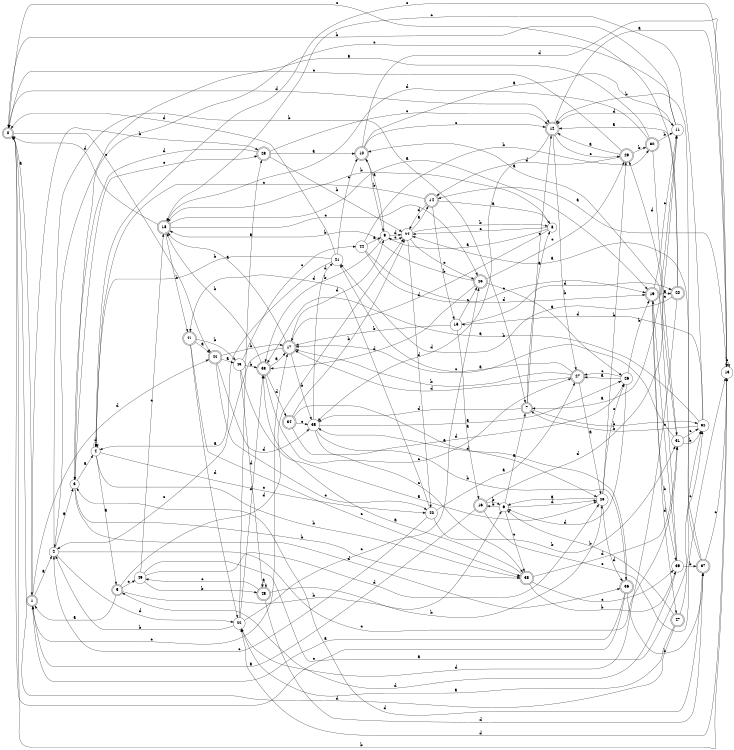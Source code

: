 digraph n39_8 {
__start0 [label="" shape="none"];

rankdir=LR;
size="8,5";

s0 [style="rounded,filled", color="black", fillcolor="white" shape="doublecircle", label="0"];
s1 [style="rounded,filled", color="black", fillcolor="white" shape="doublecircle", label="1"];
s2 [style="filled", color="black", fillcolor="white" shape="circle", label="2"];
s3 [style="filled", color="black", fillcolor="white" shape="circle", label="3"];
s4 [style="filled", color="black", fillcolor="white" shape="circle", label="4"];
s5 [style="rounded,filled", color="black", fillcolor="white" shape="doublecircle", label="5"];
s6 [style="filled", color="black", fillcolor="white" shape="circle", label="6"];
s7 [style="rounded,filled", color="black", fillcolor="white" shape="doublecircle", label="7"];
s8 [style="filled", color="black", fillcolor="white" shape="circle", label="8"];
s9 [style="filled", color="black", fillcolor="white" shape="circle", label="9"];
s10 [style="rounded,filled", color="black", fillcolor="white" shape="doublecircle", label="10"];
s11 [style="filled", color="black", fillcolor="white" shape="circle", label="11"];
s12 [style="rounded,filled", color="black", fillcolor="white" shape="doublecircle", label="12"];
s13 [style="filled", color="black", fillcolor="white" shape="circle", label="13"];
s14 [style="rounded,filled", color="black", fillcolor="white" shape="doublecircle", label="14"];
s15 [style="filled", color="black", fillcolor="white" shape="circle", label="15"];
s16 [style="rounded,filled", color="black", fillcolor="white" shape="doublecircle", label="16"];
s17 [style="rounded,filled", color="black", fillcolor="white" shape="doublecircle", label="17"];
s18 [style="rounded,filled", color="black", fillcolor="white" shape="doublecircle", label="18"];
s19 [style="rounded,filled", color="black", fillcolor="white" shape="doublecircle", label="19"];
s20 [style="rounded,filled", color="black", fillcolor="white" shape="doublecircle", label="20"];
s21 [style="filled", color="black", fillcolor="white" shape="circle", label="21"];
s22 [style="filled", color="black", fillcolor="white" shape="circle", label="22"];
s23 [style="rounded,filled", color="black", fillcolor="white" shape="doublecircle", label="23"];
s24 [style="filled", color="black", fillcolor="white" shape="circle", label="24"];
s25 [style="rounded,filled", color="black", fillcolor="white" shape="doublecircle", label="25"];
s26 [style="filled", color="black", fillcolor="white" shape="circle", label="26"];
s27 [style="rounded,filled", color="black", fillcolor="white" shape="doublecircle", label="27"];
s28 [style="filled", color="black", fillcolor="white" shape="circle", label="28"];
s29 [style="rounded,filled", color="black", fillcolor="white" shape="doublecircle", label="29"];
s30 [style="rounded,filled", color="black", fillcolor="white" shape="doublecircle", label="30"];
s31 [style="filled", color="black", fillcolor="white" shape="circle", label="31"];
s32 [style="filled", color="black", fillcolor="white" shape="circle", label="32"];
s33 [style="rounded,filled", color="black", fillcolor="white" shape="doublecircle", label="33"];
s34 [style="rounded,filled", color="black", fillcolor="white" shape="doublecircle", label="34"];
s35 [style="filled", color="black", fillcolor="white" shape="circle", label="35"];
s36 [style="rounded,filled", color="black", fillcolor="white" shape="doublecircle", label="36"];
s37 [style="rounded,filled", color="black", fillcolor="white" shape="doublecircle", label="37"];
s38 [style="rounded,filled", color="black", fillcolor="white" shape="doublecircle", label="38"];
s39 [style="filled", color="black", fillcolor="white" shape="circle", label="39"];
s40 [style="filled", color="black", fillcolor="white" shape="circle", label="40"];
s41 [style="rounded,filled", color="black", fillcolor="white" shape="doublecircle", label="41"];
s42 [style="rounded,filled", color="black", fillcolor="white" shape="doublecircle", label="42"];
s43 [style="filled", color="black", fillcolor="white" shape="circle", label="43"];
s44 [style="filled", color="black", fillcolor="white" shape="circle", label="44"];
s45 [style="rounded,filled", color="black", fillcolor="white" shape="doublecircle", label="45"];
s46 [style="filled", color="black", fillcolor="white" shape="circle", label="46"];
s47 [style="rounded,filled", color="black", fillcolor="white" shape="doublecircle", label="47"];
s0 -> s1 [label="a"];
s0 -> s13 [label="b"];
s0 -> s42 [label="c"];
s0 -> s12 [label="d"];
s1 -> s2 [label="a"];
s1 -> s23 [label="b"];
s1 -> s17 [label="c"];
s1 -> s42 [label="d"];
s2 -> s3 [label="a"];
s2 -> s7 [label="b"];
s2 -> s31 [label="c"];
s2 -> s22 [label="d"];
s3 -> s4 [label="a"];
s3 -> s38 [label="b"];
s3 -> s23 [label="c"];
s3 -> s36 [label="d"];
s4 -> s5 [label="a"];
s4 -> s38 [label="b"];
s4 -> s40 [label="c"];
s4 -> s4 [label="d"];
s5 -> s1 [label="a"];
s5 -> s6 [label="b"];
s5 -> s46 [label="c"];
s5 -> s24 [label="d"];
s6 -> s7 [label="a"];
s6 -> s16 [label="b"];
s6 -> s38 [label="c"];
s6 -> s28 [label="d"];
s7 -> s8 [label="a"];
s7 -> s32 [label="b"];
s7 -> s12 [label="c"];
s7 -> s35 [label="d"];
s8 -> s9 [label="a"];
s8 -> s18 [label="b"];
s8 -> s24 [label="c"];
s8 -> s17 [label="d"];
s9 -> s10 [label="a"];
s9 -> s33 [label="b"];
s9 -> s24 [label="c"];
s9 -> s24 [label="d"];
s10 -> s11 [label="a"];
s10 -> s9 [label="b"];
s10 -> s12 [label="c"];
s10 -> s13 [label="d"];
s11 -> s7 [label="a"];
s11 -> s0 [label="b"];
s11 -> s3 [label="c"];
s11 -> s12 [label="d"];
s12 -> s13 [label="a"];
s12 -> s27 [label="b"];
s12 -> s29 [label="c"];
s12 -> s35 [label="d"];
s13 -> s14 [label="a"];
s13 -> s13 [label="b"];
s13 -> s4 [label="c"];
s13 -> s22 [label="d"];
s14 -> s8 [label="a"];
s14 -> s15 [label="b"];
s14 -> s4 [label="c"];
s14 -> s24 [label="d"];
s15 -> s16 [label="a"];
s15 -> s17 [label="b"];
s15 -> s25 [label="c"];
s15 -> s20 [label="d"];
s16 -> s1 [label="a"];
s16 -> s6 [label="b"];
s16 -> s13 [label="c"];
s16 -> s11 [label="d"];
s17 -> s18 [label="a"];
s17 -> s35 [label="b"];
s17 -> s2 [label="c"];
s17 -> s9 [label="d"];
s18 -> s19 [label="a"];
s18 -> s41 [label="b"];
s18 -> s25 [label="c"];
s18 -> s0 [label="d"];
s19 -> s20 [label="a"];
s19 -> s39 [label="b"];
s19 -> s11 [label="c"];
s19 -> s47 [label="d"];
s20 -> s12 [label="a"];
s20 -> s21 [label="b"];
s20 -> s0 [label="c"];
s20 -> s22 [label="d"];
s21 -> s4 [label="a"];
s21 -> s4 [label="b"];
s21 -> s10 [label="c"];
s21 -> s0 [label="d"];
s22 -> s23 [label="a"];
s22 -> s2 [label="b"];
s22 -> s25 [label="c"];
s22 -> s33 [label="d"];
s23 -> s10 [label="a"];
s23 -> s24 [label="b"];
s23 -> s12 [label="c"];
s23 -> s3 [label="d"];
s24 -> s14 [label="a"];
s24 -> s8 [label="b"];
s24 -> s25 [label="c"];
s24 -> s40 [label="d"];
s25 -> s26 [label="a"];
s25 -> s18 [label="b"];
s25 -> s29 [label="c"];
s25 -> s33 [label="d"];
s26 -> s27 [label="a"];
s26 -> s19 [label="b"];
s26 -> s27 [label="c"];
s26 -> s6 [label="d"];
s27 -> s28 [label="a"];
s27 -> s17 [label="b"];
s27 -> s21 [label="c"];
s27 -> s17 [label="d"];
s28 -> s6 [label="a"];
s28 -> s29 [label="b"];
s28 -> s26 [label="c"];
s28 -> s36 [label="d"];
s29 -> s12 [label="a"];
s29 -> s30 [label="b"];
s29 -> s0 [label="c"];
s29 -> s14 [label="d"];
s30 -> s2 [label="a"];
s30 -> s11 [label="b"];
s30 -> s31 [label="c"];
s30 -> s18 [label="d"];
s31 -> s17 [label="a"];
s31 -> s32 [label="b"];
s31 -> s32 [label="c"];
s31 -> s29 [label="d"];
s32 -> s33 [label="a"];
s32 -> s7 [label="b"];
s32 -> s18 [label="c"];
s32 -> s15 [label="d"];
s33 -> s17 [label="a"];
s33 -> s18 [label="b"];
s33 -> s27 [label="c"];
s33 -> s34 [label="d"];
s34 -> s28 [label="a"];
s34 -> s24 [label="b"];
s34 -> s35 [label="c"];
s34 -> s26 [label="d"];
s35 -> s26 [label="a"];
s35 -> s36 [label="b"];
s35 -> s38 [label="c"];
s35 -> s21 [label="d"];
s36 -> s1 [label="a"];
s36 -> s37 [label="b"];
s36 -> s0 [label="c"];
s36 -> s35 [label="d"];
s37 -> s24 [label="a"];
s37 -> s12 [label="b"];
s37 -> s13 [label="c"];
s37 -> s3 [label="d"];
s38 -> s33 [label="a"];
s38 -> s39 [label="b"];
s38 -> s39 [label="c"];
s38 -> s31 [label="d"];
s39 -> s10 [label="a"];
s39 -> s37 [label="b"];
s39 -> s19 [label="c"];
s39 -> s5 [label="d"];
s40 -> s27 [label="a"];
s40 -> s31 [label="b"];
s40 -> s2 [label="c"];
s40 -> s41 [label="d"];
s41 -> s42 [label="a"];
s41 -> s43 [label="b"];
s41 -> s38 [label="c"];
s41 -> s22 [label="d"];
s42 -> s43 [label="a"];
s42 -> s17 [label="b"];
s42 -> s40 [label="c"];
s42 -> s35 [label="d"];
s43 -> s28 [label="a"];
s43 -> s33 [label="b"];
s43 -> s44 [label="c"];
s43 -> s45 [label="d"];
s44 -> s9 [label="a"];
s44 -> s30 [label="b"];
s44 -> s19 [label="c"];
s44 -> s19 [label="d"];
s45 -> s45 [label="a"];
s45 -> s28 [label="b"];
s45 -> s46 [label="c"];
s45 -> s37 [label="d"];
s46 -> s32 [label="a"];
s46 -> s45 [label="b"];
s46 -> s18 [label="c"];
s46 -> s28 [label="d"];
s47 -> s22 [label="a"];
s47 -> s6 [label="b"];
s47 -> s32 [label="c"];
s47 -> s0 [label="d"];

}
